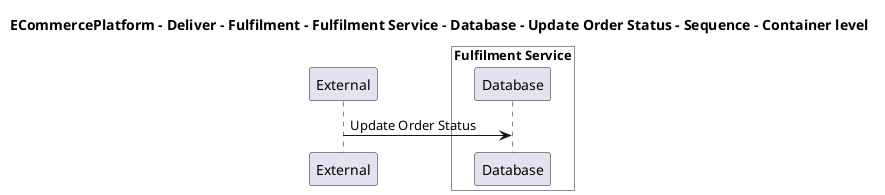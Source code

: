 @startuml

title ECommercePlatform - Deliver - Fulfilment - Fulfilment Service - Database - Update Order Status - Sequence - Container level

participant "External" as C4InterFlow.SoftwareSystems.ExternalSystem

box "Fulfilment Service" #White
    participant "Database" as ECommercePlatform.Deliver.Fulfilment.SoftwareSystems.FulfilmentService.Containers.Database
end box


C4InterFlow.SoftwareSystems.ExternalSystem -> ECommercePlatform.Deliver.Fulfilment.SoftwareSystems.FulfilmentService.Containers.Database : Update Order Status


@enduml
